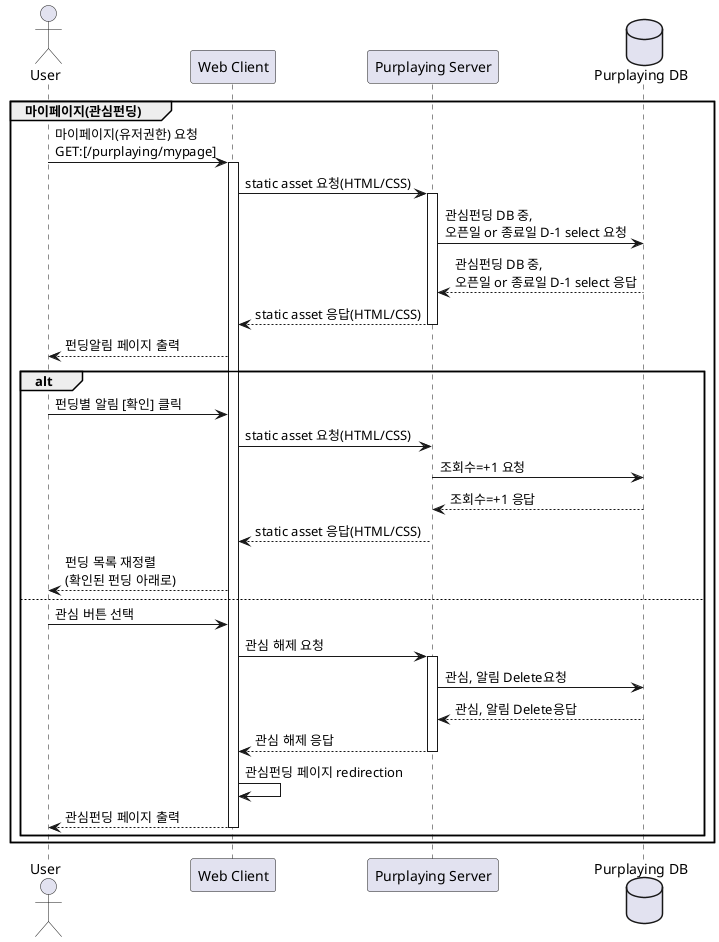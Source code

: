 @startuml

actor User
participant "Web Client" as C
participant "Purplaying Server" as S
database "Purplaying DB" as D

group 마이페이지(관심펀딩)
    User -> C:마이페이지(유저권한) 요청\nGET:[/purplaying/mypage]

    activate C
    C -> S:static asset 요청(HTML/CSS)
    activate S

    S -> D: 관심펀딩 DB 중,\n오픈일 or 종료일 D-1 select 요청
    D --> S: 관심펀딩 DB 중,\n오픈일 or 종료일 D-1 select 응답

    S --> C: static asset 응답(HTML/CSS)
    deactivate S

    C --> User:펀딩알림 페이지 출력

    alt
        User -> C: 펀딩별 알림 [확인] 클릭
        C -> S: static asset 요청(HTML/CSS)
        S -> D: 조회수=+1 요청
        D --> S : 조회수=+1 응답
        S --> C: static asset 응답(HTML/CSS)
        C --> User: 펀딩 목록 재정렬\n(확인된 펀딩 아래로)
    else
        User -> C: 관심 버튼 선택
        C -> S: 관심 해제 요청
        activate S
        S -> D: 관심, 알림 Delete요청
        D --> S: 관심, 알림 Delete응답 
        S --> C: 관심 해제 응답
        deactivate S
        
        C -> C : 관심펀딩 페이지 redirection
        C --> User: 관심펀딩 페이지 출력
        deactivate C

        
        
    end
end



@enduml